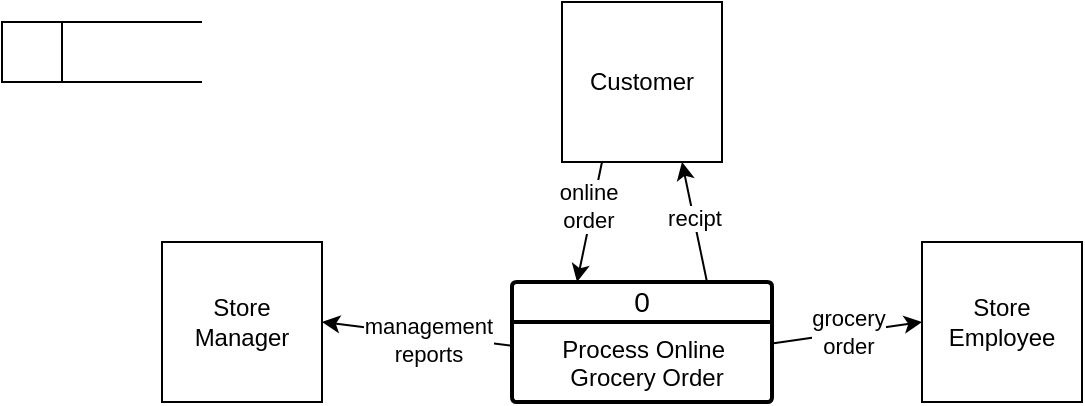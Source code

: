 <mxfile version="24.8.4">
  <diagram name="Page-1" id="Dm_ecEkMfp2Rh_jy03LD">
    <mxGraphModel dx="869" dy="278" grid="1" gridSize="10" guides="1" tooltips="1" connect="1" arrows="1" fold="1" page="1" pageScale="1" pageWidth="1100" pageHeight="850" math="0" shadow="0">
      <root>
        <mxCell id="0" />
        <mxCell id="1" parent="0" />
        <mxCell id="cvkW4ehz1avMD9mZ60WW-1" value="" style="html=1;dashed=0;whiteSpace=wrap;shape=mxgraph.dfd.dataStoreID;align=left;spacingLeft=3;points=[[0,0],[0.5,0],[1,0],[0,0.5],[1,0.5],[0,1],[0.5,1],[1,1]];" vertex="1" parent="1">
          <mxGeometry x="20" y="20" width="100" height="30" as="geometry" />
        </mxCell>
        <mxCell id="cvkW4ehz1avMD9mZ60WW-6" style="rounded=0;orthogonalLoop=1;jettySize=auto;html=1;entryX=0.75;entryY=1;entryDx=0;entryDy=0;exitX=0.75;exitY=0;exitDx=0;exitDy=0;" edge="1" parent="1" source="cvkW4ehz1avMD9mZ60WW-11" target="cvkW4ehz1avMD9mZ60WW-4">
          <mxGeometry relative="1" as="geometry">
            <mxPoint x="365" y="140" as="sourcePoint" />
          </mxGeometry>
        </mxCell>
        <mxCell id="cvkW4ehz1avMD9mZ60WW-8" value="recipt" style="edgeLabel;html=1;align=center;verticalAlign=middle;resizable=0;points=[];" vertex="1" connectable="0" parent="cvkW4ehz1avMD9mZ60WW-6">
          <mxGeometry x="0.061" relative="1" as="geometry">
            <mxPoint as="offset" />
          </mxGeometry>
        </mxCell>
        <mxCell id="cvkW4ehz1avMD9mZ60WW-5" style="rounded=0;orthogonalLoop=1;jettySize=auto;html=1;exitX=0.25;exitY=1;exitDx=0;exitDy=0;entryX=0.25;entryY=0;entryDx=0;entryDy=0;" edge="1" parent="1" source="cvkW4ehz1avMD9mZ60WW-4" target="cvkW4ehz1avMD9mZ60WW-11">
          <mxGeometry relative="1" as="geometry">
            <mxPoint x="315" y="140" as="targetPoint" />
          </mxGeometry>
        </mxCell>
        <mxCell id="cvkW4ehz1avMD9mZ60WW-7" value="online&lt;div&gt;order&lt;/div&gt;" style="edgeLabel;html=1;align=center;verticalAlign=middle;resizable=0;points=[];" vertex="1" connectable="0" parent="cvkW4ehz1avMD9mZ60WW-5">
          <mxGeometry x="-0.242" y="-3" relative="1" as="geometry">
            <mxPoint as="offset" />
          </mxGeometry>
        </mxCell>
        <mxCell id="cvkW4ehz1avMD9mZ60WW-4" value="Customer" style="whiteSpace=wrap;html=1;aspect=fixed;" vertex="1" parent="1">
          <mxGeometry x="300" y="10" width="80" height="80" as="geometry" />
        </mxCell>
        <mxCell id="cvkW4ehz1avMD9mZ60WW-9" value="Store Employee" style="whiteSpace=wrap;html=1;aspect=fixed;" vertex="1" parent="1">
          <mxGeometry x="480" y="130" width="80" height="80" as="geometry" />
        </mxCell>
        <mxCell id="cvkW4ehz1avMD9mZ60WW-10" value="Store Manager" style="whiteSpace=wrap;html=1;aspect=fixed;" vertex="1" parent="1">
          <mxGeometry x="100" y="130" width="80" height="80" as="geometry" />
        </mxCell>
        <mxCell id="cvkW4ehz1avMD9mZ60WW-11" value="0" style="swimlane;childLayout=stackLayout;horizontal=1;startSize=20;horizontalStack=0;rounded=1;fontSize=14;fontStyle=0;strokeWidth=2;resizeParent=0;resizeLast=1;shadow=0;dashed=0;align=center;arcSize=4;whiteSpace=wrap;html=1;" vertex="1" parent="1">
          <mxGeometry x="275" y="150" width="130" height="60" as="geometry" />
        </mxCell>
        <mxCell id="cvkW4ehz1avMD9mZ60WW-12" value="Process Online&amp;nbsp;&lt;div&gt;Grocery Order&lt;/div&gt;" style="align=center;strokeColor=none;fillColor=none;spacingLeft=4;fontSize=12;verticalAlign=top;resizable=0;rotatable=0;part=1;html=1;" vertex="1" parent="cvkW4ehz1avMD9mZ60WW-11">
          <mxGeometry y="20" width="130" height="40" as="geometry" />
        </mxCell>
        <mxCell id="cvkW4ehz1avMD9mZ60WW-14" value="grocery&lt;div&gt;order&lt;/div&gt;" style="rounded=0;orthogonalLoop=1;jettySize=auto;html=1;entryX=0;entryY=0.5;entryDx=0;entryDy=0;" edge="1" parent="1" source="cvkW4ehz1avMD9mZ60WW-12" target="cvkW4ehz1avMD9mZ60WW-9">
          <mxGeometry relative="1" as="geometry" />
        </mxCell>
        <mxCell id="cvkW4ehz1avMD9mZ60WW-15" style="rounded=0;orthogonalLoop=1;jettySize=auto;html=1;entryX=1;entryY=0.5;entryDx=0;entryDy=0;" edge="1" parent="1" source="cvkW4ehz1avMD9mZ60WW-12" target="cvkW4ehz1avMD9mZ60WW-10">
          <mxGeometry relative="1" as="geometry" />
        </mxCell>
        <mxCell id="cvkW4ehz1avMD9mZ60WW-16" value="management&lt;div&gt;reports&lt;/div&gt;" style="edgeLabel;html=1;align=center;verticalAlign=middle;resizable=0;points=[];" vertex="1" connectable="0" parent="cvkW4ehz1avMD9mZ60WW-15">
          <mxGeometry x="-0.254" y="1" relative="1" as="geometry">
            <mxPoint x="-7" as="offset" />
          </mxGeometry>
        </mxCell>
      </root>
    </mxGraphModel>
  </diagram>
</mxfile>
